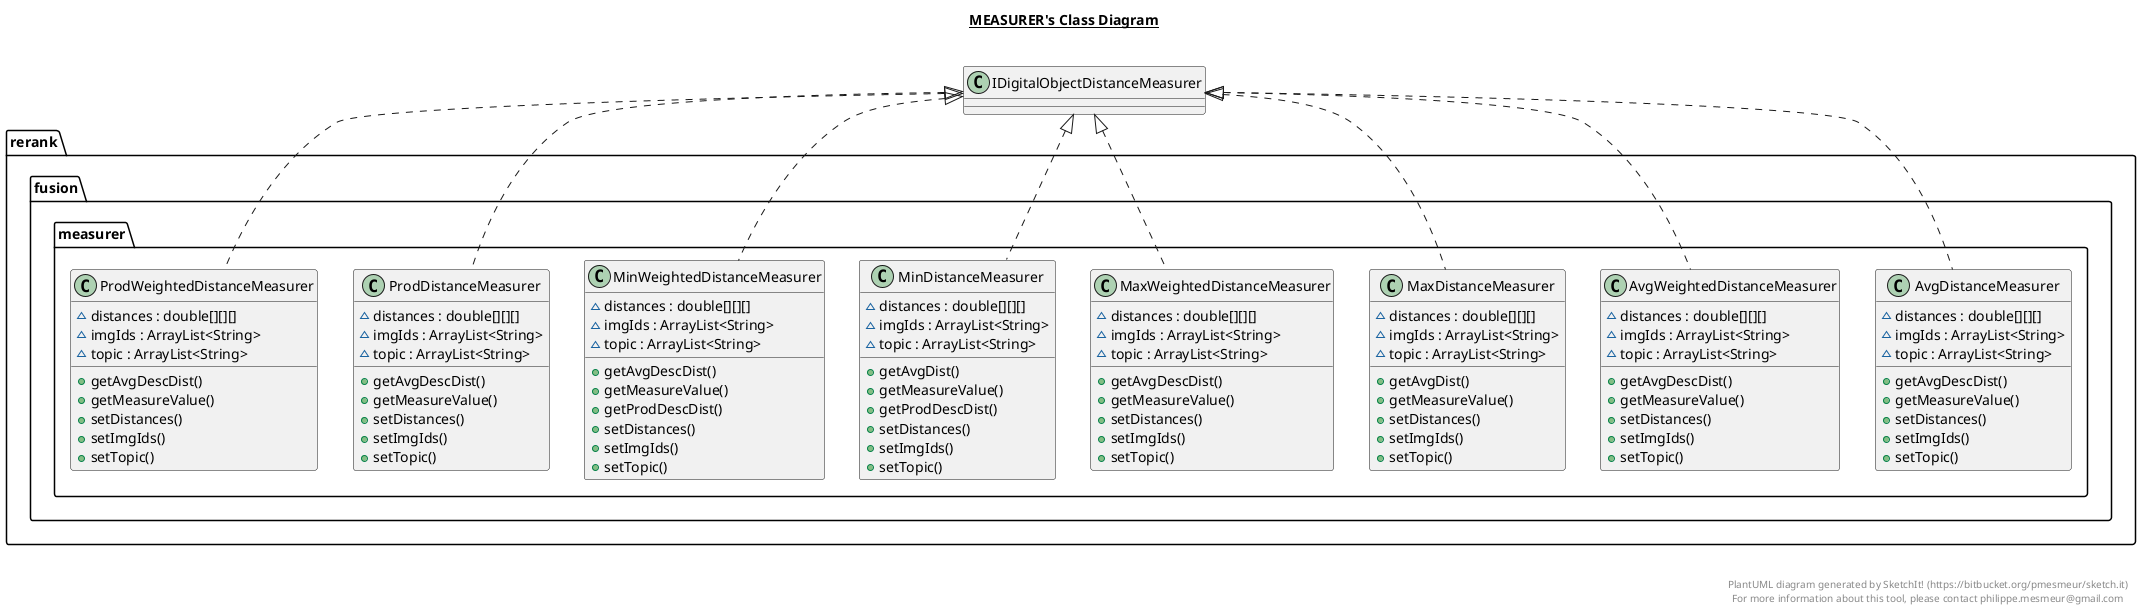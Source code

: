 @startuml

title __MEASURER's Class Diagram__\n

  namespace rerank.fusion.measurer {
    class rerank.fusion.measurer.AvgDistanceMeasurer {
        ~ distances : double[][][]
        ~ imgIds : ArrayList<String>
        ~ topic : ArrayList<String>
        + getAvgDescDist()
        + getMeasureValue()
        + setDistances()
        + setImgIds()
        + setTopic()
    }
  }
  

  namespace rerank.fusion.measurer {
    class rerank.fusion.measurer.AvgWeightedDistanceMeasurer {
        ~ distances : double[][][]
        ~ imgIds : ArrayList<String>
        ~ topic : ArrayList<String>
        + getAvgDescDist()
        + getMeasureValue()
        + setDistances()
        + setImgIds()
        + setTopic()
    }
  }
  

  namespace rerank.fusion.measurer {
    class rerank.fusion.measurer.MaxDistanceMeasurer {
        ~ distances : double[][][]
        ~ imgIds : ArrayList<String>
        ~ topic : ArrayList<String>
        + getAvgDist()
        + getMeasureValue()
        + setDistances()
        + setImgIds()
        + setTopic()
    }
  }
  

  namespace rerank.fusion.measurer {
    class rerank.fusion.measurer.MaxWeightedDistanceMeasurer {
        ~ distances : double[][][]
        ~ imgIds : ArrayList<String>
        ~ topic : ArrayList<String>
        + getAvgDescDist()
        + getMeasureValue()
        + setDistances()
        + setImgIds()
        + setTopic()
    }
  }
  

  namespace rerank.fusion.measurer {
    class rerank.fusion.measurer.MinDistanceMeasurer {
        ~ distances : double[][][]
        ~ imgIds : ArrayList<String>
        ~ topic : ArrayList<String>
        + getAvgDist()
        + getMeasureValue()
        + getProdDescDist()
        + setDistances()
        + setImgIds()
        + setTopic()
    }
  }
  

  namespace rerank.fusion.measurer {
    class rerank.fusion.measurer.MinWeightedDistanceMeasurer {
        ~ distances : double[][][]
        ~ imgIds : ArrayList<String>
        ~ topic : ArrayList<String>
        + getAvgDescDist()
        + getMeasureValue()
        + getProdDescDist()
        + setDistances()
        + setImgIds()
        + setTopic()
    }
  }
  

  namespace rerank.fusion.measurer {
    class rerank.fusion.measurer.ProdDistanceMeasurer {
        ~ distances : double[][][]
        ~ imgIds : ArrayList<String>
        ~ topic : ArrayList<String>
        + getAvgDescDist()
        + getMeasureValue()
        + setDistances()
        + setImgIds()
        + setTopic()
    }
  }
  

  namespace rerank.fusion.measurer {
    class rerank.fusion.measurer.ProdWeightedDistanceMeasurer {
        ~ distances : double[][][]
        ~ imgIds : ArrayList<String>
        ~ topic : ArrayList<String>
        + getAvgDescDist()
        + getMeasureValue()
        + setDistances()
        + setImgIds()
        + setTopic()
    }
  }
  

  rerank.fusion.measurer.AvgDistanceMeasurer .up.|> IDigitalObjectDistanceMeasurer
  rerank.fusion.measurer.AvgWeightedDistanceMeasurer .up.|> IDigitalObjectDistanceMeasurer
  rerank.fusion.measurer.MaxDistanceMeasurer .up.|> IDigitalObjectDistanceMeasurer
  rerank.fusion.measurer.MaxWeightedDistanceMeasurer .up.|> IDigitalObjectDistanceMeasurer
  rerank.fusion.measurer.MinDistanceMeasurer .up.|> IDigitalObjectDistanceMeasurer
  rerank.fusion.measurer.MinWeightedDistanceMeasurer .up.|> IDigitalObjectDistanceMeasurer
  rerank.fusion.measurer.ProdDistanceMeasurer .up.|> IDigitalObjectDistanceMeasurer
  rerank.fusion.measurer.ProdWeightedDistanceMeasurer .up.|> IDigitalObjectDistanceMeasurer


right footer


PlantUML diagram generated by SketchIt! (https://bitbucket.org/pmesmeur/sketch.it)
For more information about this tool, please contact philippe.mesmeur@gmail.com
endfooter

@enduml
